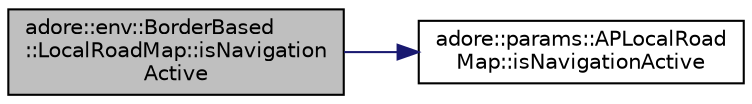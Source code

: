 digraph "adore::env::BorderBased::LocalRoadMap::isNavigationActive"
{
 // LATEX_PDF_SIZE
  edge [fontname="Helvetica",fontsize="10",labelfontname="Helvetica",labelfontsize="10"];
  node [fontname="Helvetica",fontsize="10",shape=record];
  rankdir="LR";
  Node1 [label="adore::env::BorderBased\l::LocalRoadMap::isNavigation\lActive",height=0.2,width=0.4,color="black", fillcolor="grey75", style="filled", fontcolor="black",tooltip="transfers value of APLocalRoadMap->isNavigationActive is true"];
  Node1 -> Node2 [color="midnightblue",fontsize="10",style="solid",fontname="Helvetica"];
  Node2 [label="adore::params::APLocalRoad\lMap::isNavigationActive",height=0.2,width=0.4,color="black", fillcolor="white", style="filled",URL="$classadore_1_1params_1_1APLocalRoadMap.html#a02f9770ef6ed36f8563859bc80c97aac",tooltip=" "];
}
